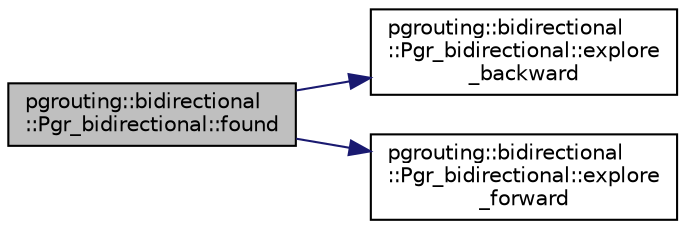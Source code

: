digraph "pgrouting::bidirectional::Pgr_bidirectional::found"
{
  edge [fontname="Helvetica",fontsize="10",labelfontname="Helvetica",labelfontsize="10"];
  node [fontname="Helvetica",fontsize="10",shape=record];
  rankdir="LR";
  Node70 [label="pgrouting::bidirectional\l::Pgr_bidirectional::found",height=0.2,width=0.4,color="black", fillcolor="grey75", style="filled", fontcolor="black"];
  Node70 -> Node71 [color="midnightblue",fontsize="10",style="solid",fontname="Helvetica"];
  Node71 [label="pgrouting::bidirectional\l::Pgr_bidirectional::explore\l_backward",height=0.2,width=0.4,color="black", fillcolor="white", style="filled",URL="$classpgrouting_1_1bidirectional_1_1Pgr__bidirectional.html#addaa7de211d943304475aa4c38f50978"];
  Node70 -> Node72 [color="midnightblue",fontsize="10",style="solid",fontname="Helvetica"];
  Node72 [label="pgrouting::bidirectional\l::Pgr_bidirectional::explore\l_forward",height=0.2,width=0.4,color="black", fillcolor="white", style="filled",URL="$classpgrouting_1_1bidirectional_1_1Pgr__bidirectional.html#a6c4b2976e7ee0e9c301f1071fdc5903f"];
}
